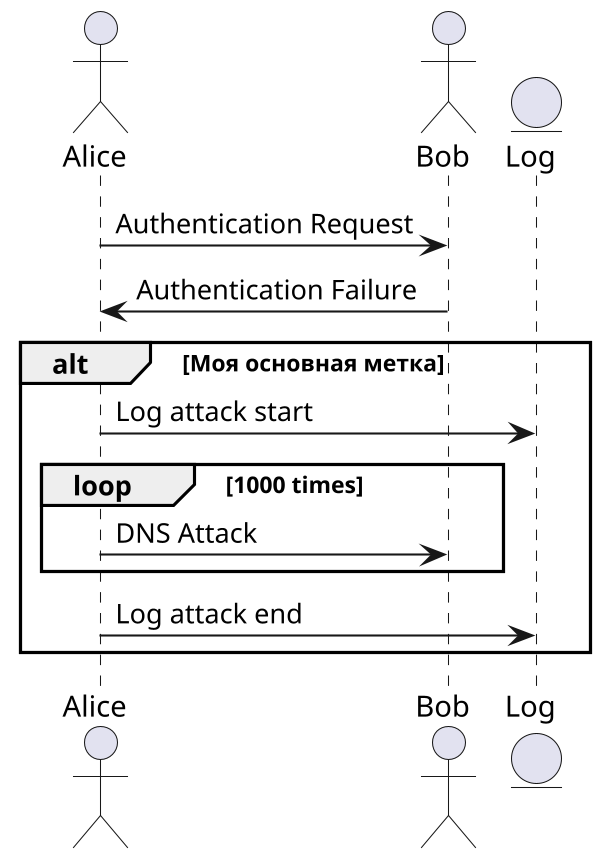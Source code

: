 @startuml

skinparam dpi 200

actor Alice
actor Bob
entity Log

' ref over Alice, Bob, Log
' Инициализация
' end ref

Alice -> Bob: Authentication Request
Bob -> Alice: Authentication Failure

alt Моя основная метка
    Alice -> Log : Log attack start
    loop 1000 times
        Alice -> Bob: DNS Attack
    end
    Alice -> Log : Log attack end
end

@enduml